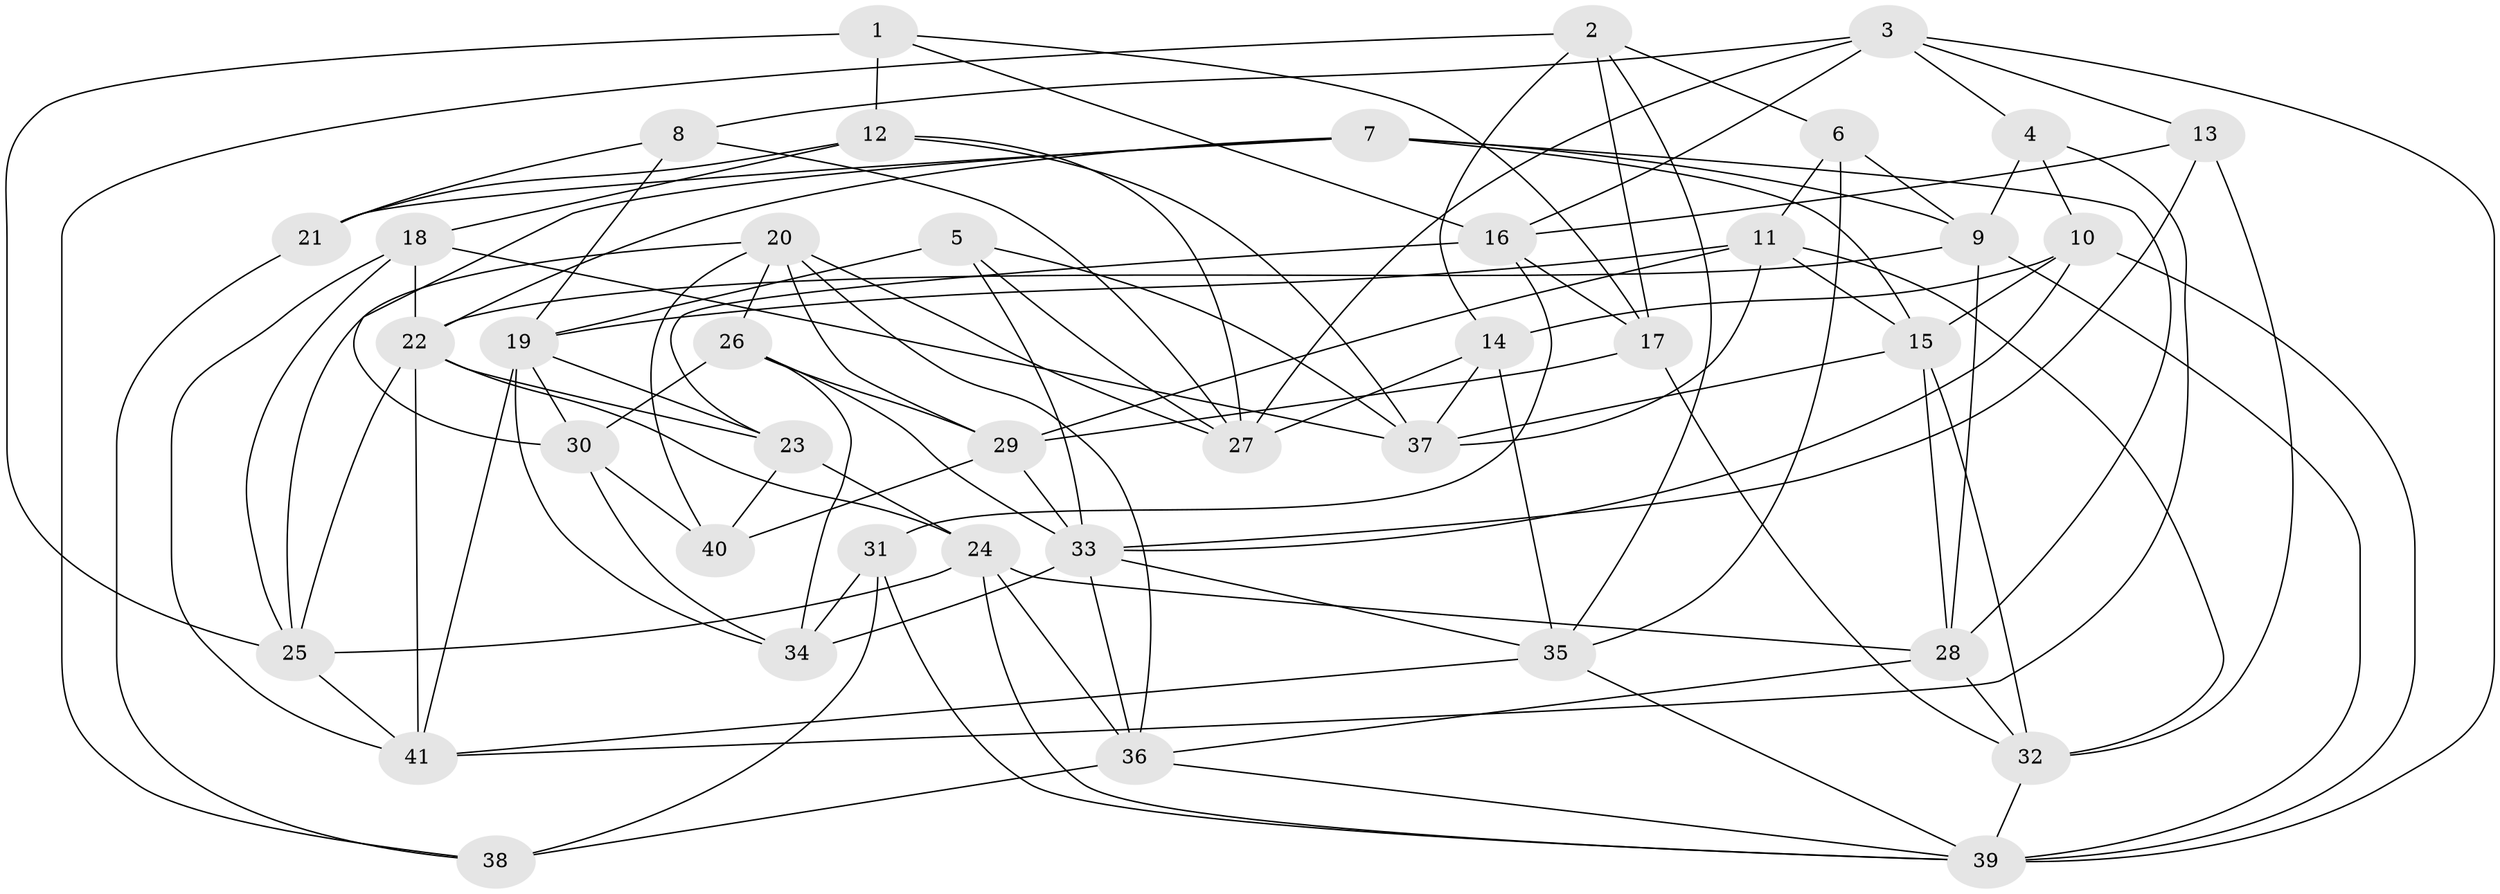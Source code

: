 // original degree distribution, {4: 1.0}
// Generated by graph-tools (version 1.1) at 2025/02/03/09/25 03:02:55]
// undirected, 41 vertices, 111 edges
graph export_dot {
graph [start="1"]
  node [color=gray90,style=filled];
  1;
  2;
  3;
  4;
  5;
  6;
  7;
  8;
  9;
  10;
  11;
  12;
  13;
  14;
  15;
  16;
  17;
  18;
  19;
  20;
  21;
  22;
  23;
  24;
  25;
  26;
  27;
  28;
  29;
  30;
  31;
  32;
  33;
  34;
  35;
  36;
  37;
  38;
  39;
  40;
  41;
  1 -- 12 [weight=1.0];
  1 -- 16 [weight=1.0];
  1 -- 17 [weight=1.0];
  1 -- 25 [weight=1.0];
  2 -- 6 [weight=1.0];
  2 -- 14 [weight=1.0];
  2 -- 17 [weight=2.0];
  2 -- 35 [weight=1.0];
  2 -- 38 [weight=1.0];
  3 -- 4 [weight=1.0];
  3 -- 8 [weight=1.0];
  3 -- 13 [weight=1.0];
  3 -- 16 [weight=1.0];
  3 -- 27 [weight=1.0];
  3 -- 39 [weight=1.0];
  4 -- 9 [weight=1.0];
  4 -- 10 [weight=1.0];
  4 -- 41 [weight=1.0];
  5 -- 19 [weight=1.0];
  5 -- 27 [weight=1.0];
  5 -- 33 [weight=1.0];
  5 -- 37 [weight=1.0];
  6 -- 9 [weight=1.0];
  6 -- 11 [weight=1.0];
  6 -- 35 [weight=1.0];
  7 -- 9 [weight=1.0];
  7 -- 15 [weight=1.0];
  7 -- 21 [weight=1.0];
  7 -- 22 [weight=1.0];
  7 -- 28 [weight=1.0];
  7 -- 30 [weight=1.0];
  8 -- 19 [weight=1.0];
  8 -- 21 [weight=1.0];
  8 -- 27 [weight=1.0];
  9 -- 22 [weight=1.0];
  9 -- 28 [weight=1.0];
  9 -- 39 [weight=1.0];
  10 -- 14 [weight=2.0];
  10 -- 15 [weight=1.0];
  10 -- 33 [weight=1.0];
  10 -- 39 [weight=1.0];
  11 -- 15 [weight=1.0];
  11 -- 19 [weight=1.0];
  11 -- 29 [weight=1.0];
  11 -- 32 [weight=1.0];
  11 -- 37 [weight=1.0];
  12 -- 18 [weight=1.0];
  12 -- 21 [weight=2.0];
  12 -- 27 [weight=1.0];
  12 -- 37 [weight=1.0];
  13 -- 16 [weight=1.0];
  13 -- 32 [weight=1.0];
  13 -- 33 [weight=1.0];
  14 -- 27 [weight=1.0];
  14 -- 35 [weight=1.0];
  14 -- 37 [weight=1.0];
  15 -- 28 [weight=1.0];
  15 -- 32 [weight=1.0];
  15 -- 37 [weight=1.0];
  16 -- 17 [weight=1.0];
  16 -- 23 [weight=1.0];
  16 -- 31 [weight=1.0];
  17 -- 29 [weight=1.0];
  17 -- 32 [weight=1.0];
  18 -- 22 [weight=2.0];
  18 -- 25 [weight=1.0];
  18 -- 37 [weight=1.0];
  18 -- 41 [weight=1.0];
  19 -- 23 [weight=2.0];
  19 -- 30 [weight=1.0];
  19 -- 34 [weight=1.0];
  19 -- 41 [weight=1.0];
  20 -- 25 [weight=1.0];
  20 -- 26 [weight=1.0];
  20 -- 27 [weight=1.0];
  20 -- 29 [weight=1.0];
  20 -- 36 [weight=1.0];
  20 -- 40 [weight=1.0];
  21 -- 38 [weight=2.0];
  22 -- 23 [weight=1.0];
  22 -- 24 [weight=1.0];
  22 -- 25 [weight=1.0];
  22 -- 41 [weight=1.0];
  23 -- 24 [weight=1.0];
  23 -- 40 [weight=1.0];
  24 -- 25 [weight=1.0];
  24 -- 28 [weight=1.0];
  24 -- 36 [weight=1.0];
  24 -- 39 [weight=1.0];
  25 -- 41 [weight=1.0];
  26 -- 29 [weight=1.0];
  26 -- 30 [weight=2.0];
  26 -- 33 [weight=1.0];
  26 -- 34 [weight=1.0];
  28 -- 32 [weight=1.0];
  28 -- 36 [weight=1.0];
  29 -- 33 [weight=1.0];
  29 -- 40 [weight=1.0];
  30 -- 34 [weight=1.0];
  30 -- 40 [weight=1.0];
  31 -- 34 [weight=2.0];
  31 -- 38 [weight=2.0];
  31 -- 39 [weight=1.0];
  32 -- 39 [weight=1.0];
  33 -- 34 [weight=1.0];
  33 -- 35 [weight=1.0];
  33 -- 36 [weight=1.0];
  35 -- 39 [weight=1.0];
  35 -- 41 [weight=1.0];
  36 -- 38 [weight=1.0];
  36 -- 39 [weight=1.0];
}
